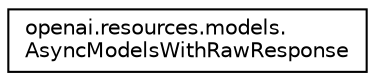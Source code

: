 digraph "Graphical Class Hierarchy"
{
 // LATEX_PDF_SIZE
  edge [fontname="Helvetica",fontsize="10",labelfontname="Helvetica",labelfontsize="10"];
  node [fontname="Helvetica",fontsize="10",shape=record];
  rankdir="LR";
  Node0 [label="openai.resources.models.\lAsyncModelsWithRawResponse",height=0.2,width=0.4,color="black", fillcolor="white", style="filled",URL="$classopenai_1_1resources_1_1models_1_1AsyncModelsWithRawResponse.html",tooltip=" "];
}
